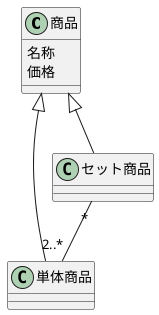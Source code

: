 @startuml

class 商品 {
  名称
  価格
}

class 単体商品 {
}

class セット商品 {
}

商品 <|-- 単体商品
商品 <|-- セット商品
セット商品 "*"--"2..*" 単体商品

@enduml
